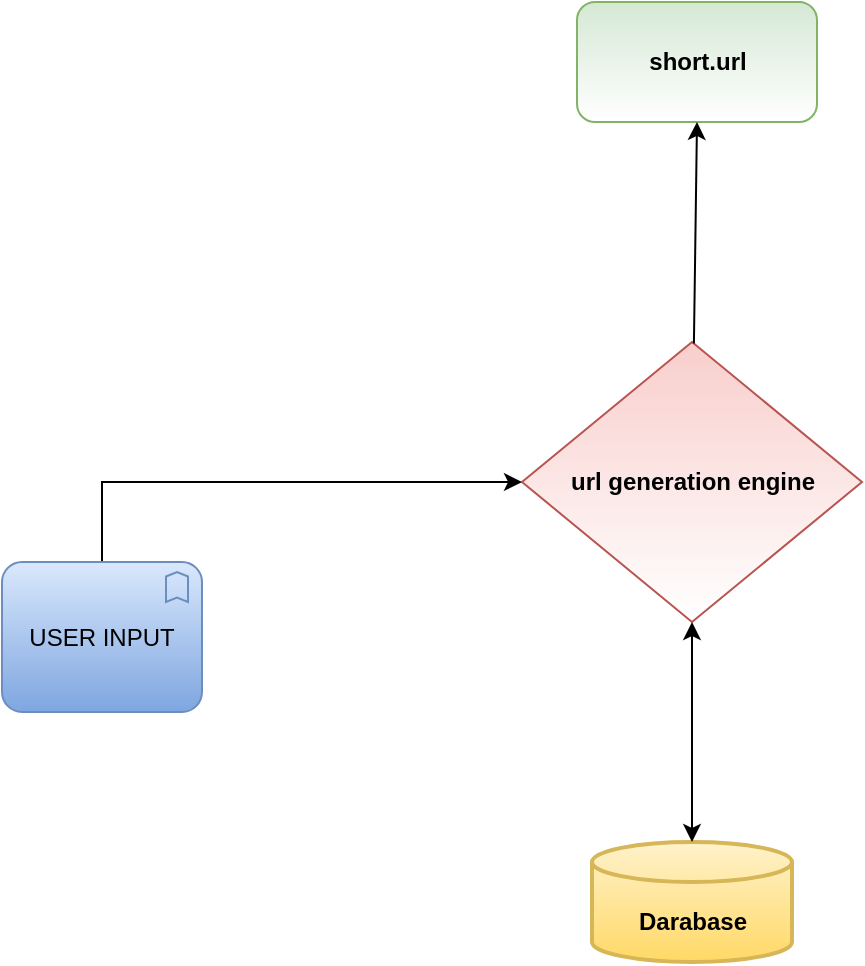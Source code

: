 <mxfile version="15.5.2" type="github">
  <diagram id="Atg6jaX2FserM25Iooo6" name="Page-1">
    <mxGraphModel dx="1186" dy="654" grid="1" gridSize="10" guides="1" tooltips="1" connect="1" arrows="1" fold="1" page="1" pageScale="1" pageWidth="850" pageHeight="1100" math="0" shadow="0">
      <root>
        <mxCell id="0" />
        <mxCell id="1" parent="0" />
        <mxCell id="JhqySQ_aaDsHSltOe3lZ-2" value="" style="strokeWidth=2;html=1;shape=mxgraph.flowchart.database;whiteSpace=wrap;fillColor=#fff2cc;gradientColor=#ffd966;strokeColor=#d6b656;" vertex="1" parent="1">
          <mxGeometry x="365" y="580" width="100" height="60" as="geometry" />
        </mxCell>
        <mxCell id="JhqySQ_aaDsHSltOe3lZ-4" value="short.url" style="rounded=1;whiteSpace=wrap;html=1;fillColor=#d5e8d4;strokeColor=#82b366;gradientColor=#ffffff;fontStyle=1" vertex="1" parent="1">
          <mxGeometry x="357.5" y="160" width="120" height="60" as="geometry" />
        </mxCell>
        <mxCell id="JhqySQ_aaDsHSltOe3lZ-5" value="" style="rhombus;whiteSpace=wrap;html=1;fillColor=#f8cecc;strokeColor=#b85450;gradientColor=#ffffff;" vertex="1" parent="1">
          <mxGeometry x="330" y="330" width="170" height="140" as="geometry" />
        </mxCell>
        <mxCell id="JhqySQ_aaDsHSltOe3lZ-6" value="" style="endArrow=classic;html=1;rounded=0;entryX=0.5;entryY=1;entryDx=0;entryDy=0;" edge="1" parent="1" source="JhqySQ_aaDsHSltOe3lZ-5" target="JhqySQ_aaDsHSltOe3lZ-4">
          <mxGeometry width="50" height="50" relative="1" as="geometry">
            <mxPoint x="400" y="460" as="sourcePoint" />
            <mxPoint x="450" y="410" as="targetPoint" />
          </mxGeometry>
        </mxCell>
        <mxCell id="JhqySQ_aaDsHSltOe3lZ-9" value="" style="endArrow=classic;startArrow=classic;html=1;rounded=0;entryX=0.5;entryY=1;entryDx=0;entryDy=0;exitX=0.5;exitY=0;exitDx=0;exitDy=0;exitPerimeter=0;" edge="1" parent="1" source="JhqySQ_aaDsHSltOe3lZ-2" target="JhqySQ_aaDsHSltOe3lZ-5">
          <mxGeometry width="50" height="50" relative="1" as="geometry">
            <mxPoint x="419" y="560" as="sourcePoint" />
            <mxPoint x="430" y="500" as="targetPoint" />
          </mxGeometry>
        </mxCell>
        <mxCell id="JhqySQ_aaDsHSltOe3lZ-10" value="url generation engine" style="text;html=1;resizable=0;autosize=1;align=center;verticalAlign=middle;points=[];fillColor=none;strokeColor=none;rounded=0;fontStyle=1" vertex="1" parent="1">
          <mxGeometry x="345" y="390" width="140" height="20" as="geometry" />
        </mxCell>
        <mxCell id="JhqySQ_aaDsHSltOe3lZ-11" value="Darabase" style="text;html=1;resizable=0;autosize=1;align=center;verticalAlign=middle;points=[];fillColor=none;strokeColor=none;rounded=0;fontStyle=1" vertex="1" parent="1">
          <mxGeometry x="380" y="610" width="70" height="20" as="geometry" />
        </mxCell>
        <mxCell id="JhqySQ_aaDsHSltOe3lZ-14" style="edgeStyle=orthogonalEdgeStyle;rounded=0;orthogonalLoop=1;jettySize=auto;html=1;exitX=0.5;exitY=0;exitDx=0;exitDy=0;exitPerimeter=0;entryX=0;entryY=0.5;entryDx=0;entryDy=0;" edge="1" parent="1" source="JhqySQ_aaDsHSltOe3lZ-13" target="JhqySQ_aaDsHSltOe3lZ-5">
          <mxGeometry relative="1" as="geometry" />
        </mxCell>
        <mxCell id="JhqySQ_aaDsHSltOe3lZ-13" value="USER INPUT" style="html=1;outlineConnect=0;whiteSpace=wrap;fillColor=#dae8fc;shape=mxgraph.archimate.business;busType=function;gradientColor=#7ea6e0;strokeColor=#6c8ebf;" vertex="1" parent="1">
          <mxGeometry x="70" y="440" width="100" height="75" as="geometry" />
        </mxCell>
      </root>
    </mxGraphModel>
  </diagram>
</mxfile>
